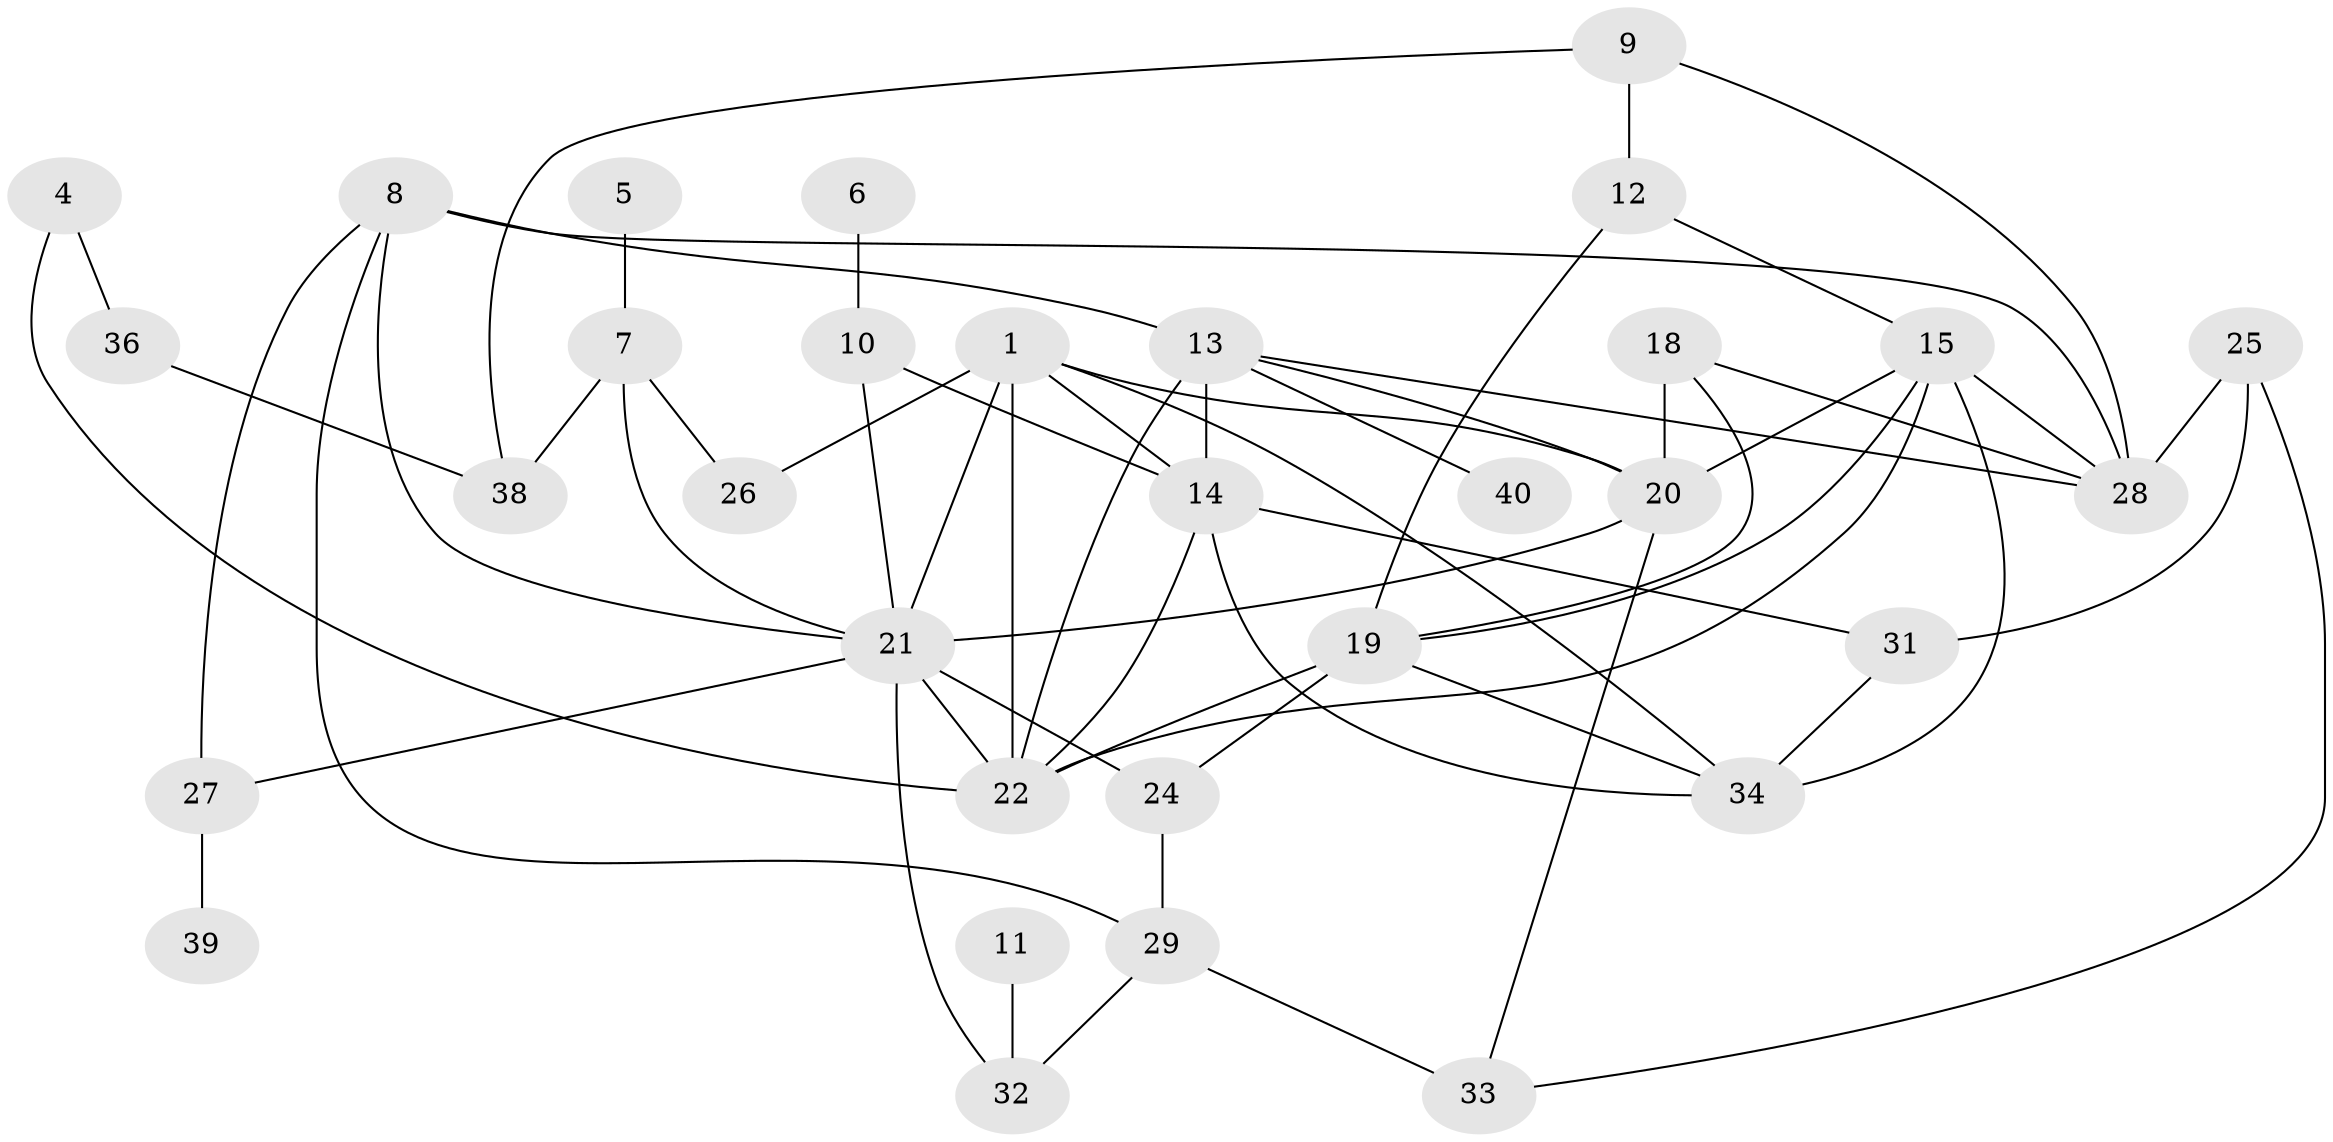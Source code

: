 // original degree distribution, {3: 0.1919191919191919, 1: 0.32323232323232326, 2: 0.1717171717171717, 4: 0.1919191919191919, 5: 0.06060606060606061, 0: 0.04040404040404041, 7: 0.010101010101010102, 10: 0.010101010101010102}
// Generated by graph-tools (version 1.1) at 2025/48/03/04/25 22:48:02]
// undirected, 32 vertices, 60 edges
graph export_dot {
  node [color=gray90,style=filled];
  1;
  4;
  5;
  6;
  7;
  8;
  9;
  10;
  11;
  12;
  13;
  14;
  15;
  18;
  19;
  20;
  21;
  22;
  24;
  25;
  26;
  27;
  28;
  29;
  31;
  32;
  33;
  34;
  36;
  38;
  39;
  40;
  1 -- 14 [weight=1.0];
  1 -- 20 [weight=1.0];
  1 -- 21 [weight=1.0];
  1 -- 22 [weight=3.0];
  1 -- 26 [weight=1.0];
  1 -- 34 [weight=1.0];
  4 -- 22 [weight=1.0];
  4 -- 36 [weight=1.0];
  5 -- 7 [weight=1.0];
  6 -- 10 [weight=1.0];
  7 -- 21 [weight=1.0];
  7 -- 26 [weight=1.0];
  7 -- 38 [weight=1.0];
  8 -- 13 [weight=1.0];
  8 -- 21 [weight=1.0];
  8 -- 27 [weight=1.0];
  8 -- 28 [weight=1.0];
  8 -- 29 [weight=1.0];
  9 -- 12 [weight=1.0];
  9 -- 28 [weight=1.0];
  9 -- 38 [weight=1.0];
  10 -- 14 [weight=1.0];
  10 -- 21 [weight=1.0];
  11 -- 32 [weight=1.0];
  12 -- 15 [weight=1.0];
  12 -- 19 [weight=1.0];
  13 -- 14 [weight=3.0];
  13 -- 20 [weight=2.0];
  13 -- 22 [weight=1.0];
  13 -- 28 [weight=1.0];
  13 -- 40 [weight=1.0];
  14 -- 22 [weight=1.0];
  14 -- 31 [weight=1.0];
  14 -- 34 [weight=1.0];
  15 -- 19 [weight=1.0];
  15 -- 20 [weight=1.0];
  15 -- 22 [weight=1.0];
  15 -- 28 [weight=1.0];
  15 -- 34 [weight=2.0];
  18 -- 19 [weight=1.0];
  18 -- 20 [weight=3.0];
  18 -- 28 [weight=1.0];
  19 -- 22 [weight=1.0];
  19 -- 24 [weight=1.0];
  19 -- 34 [weight=1.0];
  20 -- 21 [weight=1.0];
  20 -- 33 [weight=1.0];
  21 -- 22 [weight=1.0];
  21 -- 24 [weight=1.0];
  21 -- 27 [weight=1.0];
  21 -- 32 [weight=1.0];
  24 -- 29 [weight=1.0];
  25 -- 28 [weight=1.0];
  25 -- 31 [weight=1.0];
  25 -- 33 [weight=1.0];
  27 -- 39 [weight=1.0];
  29 -- 32 [weight=1.0];
  29 -- 33 [weight=1.0];
  31 -- 34 [weight=1.0];
  36 -- 38 [weight=1.0];
}
